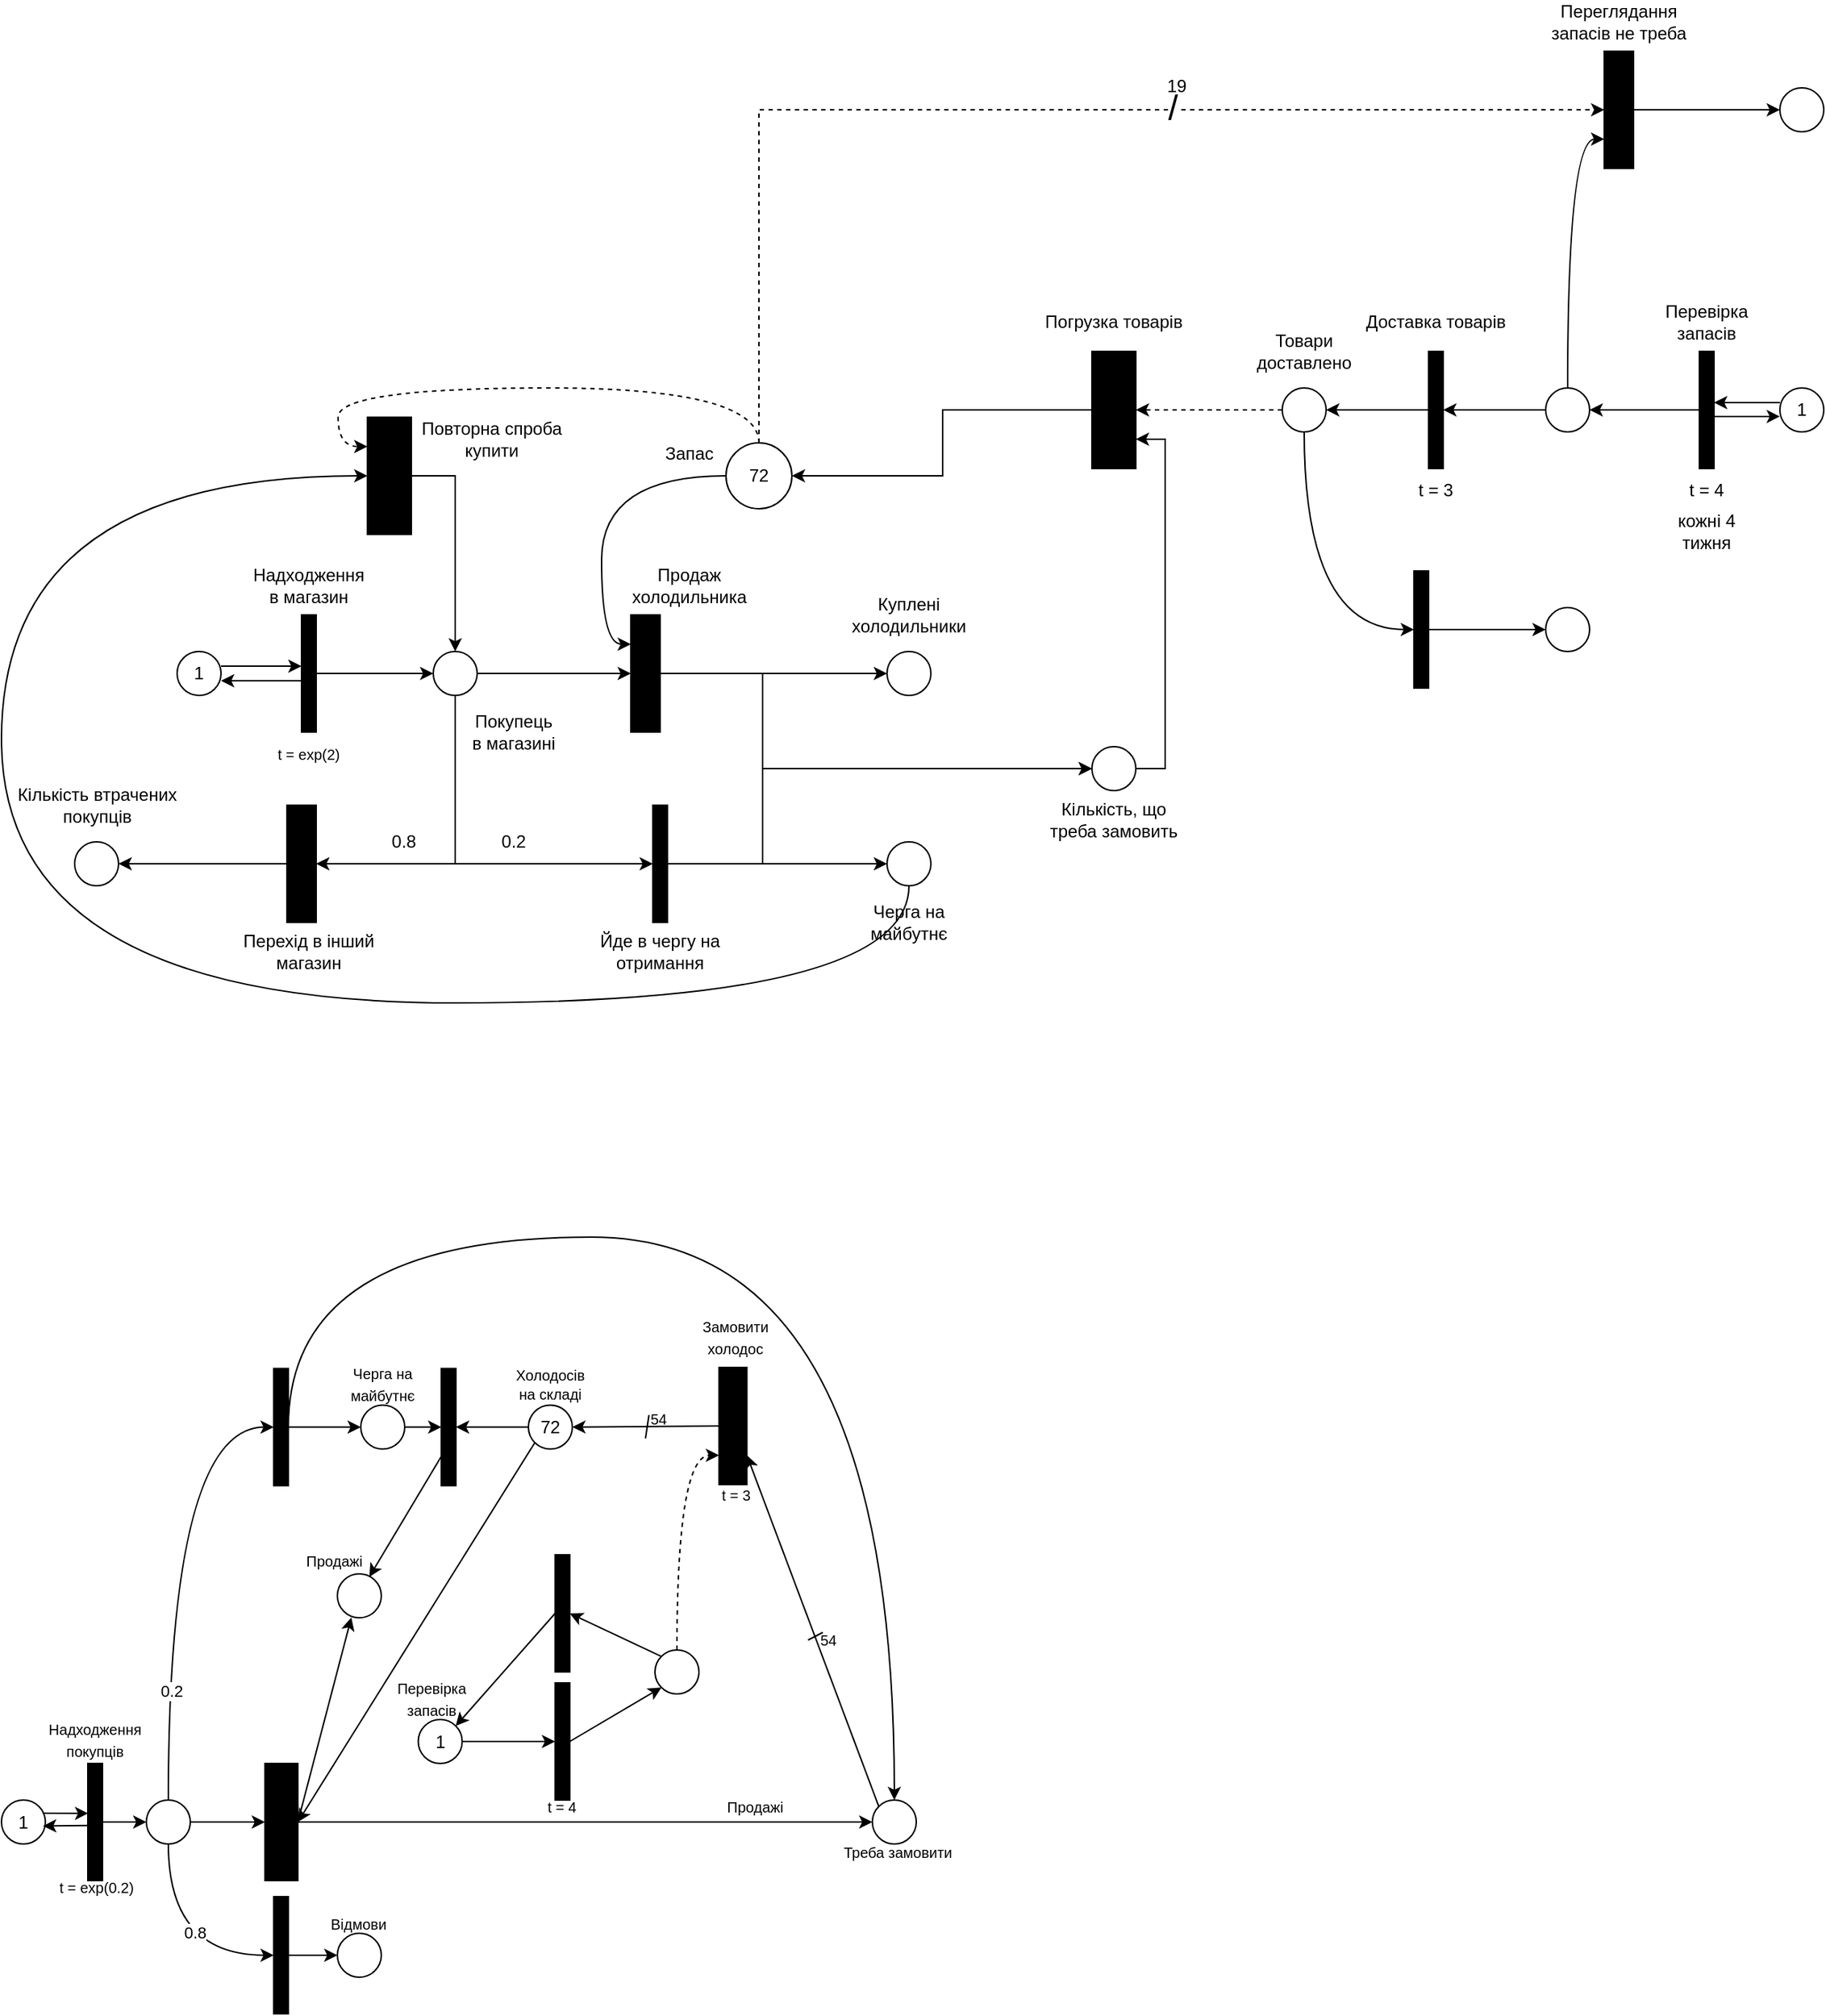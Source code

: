 <mxfile version="22.1.0" type="device">
  <diagram name="Страница — 1" id="exRoIdw4ciyiwvsrpTVW">
    <mxGraphModel dx="1049" dy="555" grid="1" gridSize="10" guides="1" tooltips="1" connect="1" arrows="1" fold="1" page="1" pageScale="1" pageWidth="827" pageHeight="1169" math="0" shadow="0">
      <root>
        <mxCell id="0" />
        <mxCell id="1" parent="0" />
        <mxCell id="06UChs_v124DtHPbf5N7-69" value="" style="ellipse;whiteSpace=wrap;html=1;aspect=fixed;" parent="1" vertex="1">
          <mxGeometry x="90" y="1650" width="30" height="30" as="geometry" />
        </mxCell>
        <mxCell id="06UChs_v124DtHPbf5N7-70" style="edgeStyle=orthogonalEdgeStyle;rounded=0;orthogonalLoop=1;jettySize=auto;html=1;entryX=0.5;entryY=0;entryDx=0;entryDy=0;elbow=vertical;" parent="1" source="06UChs_v124DtHPbf5N7-71" target="06UChs_v124DtHPbf5N7-75" edge="1">
          <mxGeometry relative="1" as="geometry" />
        </mxCell>
        <mxCell id="06UChs_v124DtHPbf5N7-71" value="" style="rounded=0;whiteSpace=wrap;html=1;gradientColor=none;fillStyle=solid;fillColor=#000000;rotation=-90;" parent="1" vertex="1">
          <mxGeometry x="265" y="1385" width="80" height="30" as="geometry" />
        </mxCell>
        <mxCell id="06UChs_v124DtHPbf5N7-72" style="edgeStyle=orthogonalEdgeStyle;rounded=0;orthogonalLoop=1;jettySize=auto;html=1;entryX=0.5;entryY=0;entryDx=0;entryDy=0;elbow=vertical;" parent="1" source="06UChs_v124DtHPbf5N7-75" target="06UChs_v124DtHPbf5N7-85" edge="1">
          <mxGeometry relative="1" as="geometry">
            <Array as="points">
              <mxPoint x="350" y="1665" />
            </Array>
          </mxGeometry>
        </mxCell>
        <mxCell id="06UChs_v124DtHPbf5N7-73" style="edgeStyle=orthogonalEdgeStyle;rounded=0;orthogonalLoop=1;jettySize=auto;html=1;entryX=0.5;entryY=1;entryDx=0;entryDy=0;elbow=vertical;" parent="1" source="06UChs_v124DtHPbf5N7-75" target="06UChs_v124DtHPbf5N7-91" edge="1">
          <mxGeometry relative="1" as="geometry">
            <Array as="points">
              <mxPoint x="350" y="1665" />
            </Array>
          </mxGeometry>
        </mxCell>
        <mxCell id="06UChs_v124DtHPbf5N7-74" style="edgeStyle=orthogonalEdgeStyle;rounded=0;orthogonalLoop=1;jettySize=auto;html=1;entryX=0.5;entryY=0;entryDx=0;entryDy=0;elbow=vertical;" parent="1" source="06UChs_v124DtHPbf5N7-75" target="06UChs_v124DtHPbf5N7-96" edge="1">
          <mxGeometry relative="1" as="geometry" />
        </mxCell>
        <mxCell id="06UChs_v124DtHPbf5N7-75" value="" style="ellipse;whiteSpace=wrap;html=1;aspect=fixed;" parent="1" vertex="1">
          <mxGeometry x="335" y="1520" width="30" height="30" as="geometry" />
        </mxCell>
        <mxCell id="06UChs_v124DtHPbf5N7-76" style="edgeStyle=orthogonalEdgeStyle;rounded=0;orthogonalLoop=1;jettySize=auto;html=1;entryX=0;entryY=0.5;entryDx=0;entryDy=0;elbow=vertical;" parent="1" source="06UChs_v124DtHPbf5N7-78" target="06UChs_v124DtHPbf5N7-75" edge="1">
          <mxGeometry relative="1" as="geometry" />
        </mxCell>
        <mxCell id="06UChs_v124DtHPbf5N7-77" style="edgeStyle=orthogonalEdgeStyle;rounded=0;orthogonalLoop=1;jettySize=auto;html=1;entryX=1;entryY=0.5;entryDx=0;entryDy=0;elbow=vertical;" parent="1" edge="1">
          <mxGeometry relative="1" as="geometry">
            <mxPoint x="245" y="1540" as="sourcePoint" />
            <mxPoint x="190.0" y="1540" as="targetPoint" />
          </mxGeometry>
        </mxCell>
        <mxCell id="06UChs_v124DtHPbf5N7-78" value="" style="rounded=0;whiteSpace=wrap;html=1;gradientColor=none;fillStyle=solid;fillColor=#000000;rotation=90;" parent="1" vertex="1">
          <mxGeometry x="210" y="1530" width="80" height="10" as="geometry" />
        </mxCell>
        <mxCell id="06UChs_v124DtHPbf5N7-79" style="edgeStyle=orthogonalEdgeStyle;rounded=0;orthogonalLoop=1;jettySize=auto;html=1;entryX=0.5;entryY=1;entryDx=0;entryDy=0;elbow=vertical;" parent="1" edge="1">
          <mxGeometry relative="1" as="geometry">
            <mxPoint x="190" y="1530" as="sourcePoint" />
            <mxPoint x="245" y="1530" as="targetPoint" />
          </mxGeometry>
        </mxCell>
        <mxCell id="06UChs_v124DtHPbf5N7-80" value="1" style="ellipse;whiteSpace=wrap;html=1;aspect=fixed;" parent="1" vertex="1">
          <mxGeometry x="160" y="1520" width="30" height="30" as="geometry" />
        </mxCell>
        <mxCell id="06UChs_v124DtHPbf5N7-81" value="&lt;font style=&quot;font-size: 10px;&quot;&gt;t = exp(2)&lt;/font&gt;" style="text;html=1;strokeColor=none;fillColor=none;align=center;verticalAlign=middle;whiteSpace=wrap;rounded=0;" parent="1" vertex="1">
          <mxGeometry x="220" y="1580" width="60" height="20" as="geometry" />
        </mxCell>
        <mxCell id="06UChs_v124DtHPbf5N7-82" value="Надходження в магазин" style="text;html=1;strokeColor=none;fillColor=none;align=center;verticalAlign=middle;whiteSpace=wrap;rounded=0;" parent="1" vertex="1">
          <mxGeometry x="220" y="1460" width="60" height="30" as="geometry" />
        </mxCell>
        <mxCell id="06UChs_v124DtHPbf5N7-83" value="Повторна спроба купити" style="text;html=1;strokeColor=none;fillColor=none;align=center;verticalAlign=middle;whiteSpace=wrap;rounded=0;" parent="1" vertex="1">
          <mxGeometry x="325" y="1360" width="100" height="30" as="geometry" />
        </mxCell>
        <mxCell id="06UChs_v124DtHPbf5N7-84" style="edgeStyle=orthogonalEdgeStyle;rounded=0;orthogonalLoop=1;jettySize=auto;html=1;entryX=1;entryY=0.5;entryDx=0;entryDy=0;elbow=vertical;" parent="1" source="06UChs_v124DtHPbf5N7-85" target="06UChs_v124DtHPbf5N7-69" edge="1">
          <mxGeometry relative="1" as="geometry" />
        </mxCell>
        <mxCell id="06UChs_v124DtHPbf5N7-85" value="" style="rounded=0;whiteSpace=wrap;html=1;gradientColor=none;fillStyle=solid;fillColor=#000000;rotation=90;" parent="1" vertex="1">
          <mxGeometry x="205" y="1655" width="80" height="20" as="geometry" />
        </mxCell>
        <mxCell id="06UChs_v124DtHPbf5N7-86" value="Кількість втрачених покупців" style="text;html=1;strokeColor=none;fillColor=none;align=center;verticalAlign=middle;whiteSpace=wrap;rounded=0;" parent="1" vertex="1">
          <mxGeometry x="47.5" y="1610" width="115" height="30" as="geometry" />
        </mxCell>
        <mxCell id="06UChs_v124DtHPbf5N7-87" value="Перехід в інший магазин" style="text;html=1;strokeColor=none;fillColor=none;align=center;verticalAlign=middle;whiteSpace=wrap;rounded=0;" parent="1" vertex="1">
          <mxGeometry x="200" y="1710" width="100" height="30" as="geometry" />
        </mxCell>
        <mxCell id="06UChs_v124DtHPbf5N7-88" value="0.8" style="text;html=1;strokeColor=none;fillColor=none;align=center;verticalAlign=middle;whiteSpace=wrap;rounded=0;" parent="1" vertex="1">
          <mxGeometry x="285" y="1640" width="60" height="20" as="geometry" />
        </mxCell>
        <mxCell id="06UChs_v124DtHPbf5N7-89" style="edgeStyle=orthogonalEdgeStyle;rounded=0;orthogonalLoop=1;jettySize=auto;html=1;entryX=0;entryY=0.5;entryDx=0;entryDy=0;elbow=vertical;" parent="1" source="06UChs_v124DtHPbf5N7-91" target="06UChs_v124DtHPbf5N7-98" edge="1">
          <mxGeometry relative="1" as="geometry" />
        </mxCell>
        <mxCell id="06UChs_v124DtHPbf5N7-90" style="edgeStyle=orthogonalEdgeStyle;rounded=0;orthogonalLoop=1;jettySize=auto;html=1;entryX=0;entryY=0.5;entryDx=0;entryDy=0;elbow=vertical;" parent="1" source="06UChs_v124DtHPbf5N7-91" target="06UChs_v124DtHPbf5N7-101" edge="1">
          <mxGeometry relative="1" as="geometry">
            <Array as="points">
              <mxPoint x="560" y="1665" />
              <mxPoint x="560" y="1600" />
            </Array>
          </mxGeometry>
        </mxCell>
        <mxCell id="06UChs_v124DtHPbf5N7-91" value="" style="rounded=0;whiteSpace=wrap;html=1;gradientColor=none;fillStyle=solid;fillColor=#000000;rotation=90;" parent="1" vertex="1">
          <mxGeometry x="450" y="1660" width="80" height="10" as="geometry" />
        </mxCell>
        <mxCell id="06UChs_v124DtHPbf5N7-92" value="0.2" style="text;html=1;strokeColor=none;fillColor=none;align=center;verticalAlign=middle;whiteSpace=wrap;rounded=0;" parent="1" vertex="1">
          <mxGeometry x="360" y="1640" width="60" height="20" as="geometry" />
        </mxCell>
        <mxCell id="06UChs_v124DtHPbf5N7-93" value="Покупець в магазині" style="text;html=1;strokeColor=none;fillColor=none;align=center;verticalAlign=middle;whiteSpace=wrap;rounded=0;" parent="1" vertex="1">
          <mxGeometry x="360" y="1560" width="60" height="30" as="geometry" />
        </mxCell>
        <mxCell id="06UChs_v124DtHPbf5N7-94" style="edgeStyle=orthogonalEdgeStyle;rounded=0;orthogonalLoop=1;jettySize=auto;html=1;entryX=0;entryY=0.5;entryDx=0;entryDy=0;elbow=vertical;" parent="1" source="06UChs_v124DtHPbf5N7-96" target="06UChs_v124DtHPbf5N7-99" edge="1">
          <mxGeometry relative="1" as="geometry" />
        </mxCell>
        <mxCell id="06UChs_v124DtHPbf5N7-95" style="edgeStyle=orthogonalEdgeStyle;rounded=0;orthogonalLoop=1;jettySize=auto;html=1;entryX=0;entryY=0.5;entryDx=0;entryDy=0;elbow=vertical;" parent="1" source="06UChs_v124DtHPbf5N7-96" target="06UChs_v124DtHPbf5N7-101" edge="1">
          <mxGeometry relative="1" as="geometry">
            <Array as="points">
              <mxPoint x="560" y="1535" />
              <mxPoint x="560" y="1600" />
            </Array>
          </mxGeometry>
        </mxCell>
        <mxCell id="06UChs_v124DtHPbf5N7-96" value="" style="rounded=0;whiteSpace=wrap;html=1;gradientColor=none;fillStyle=solid;fillColor=#000000;rotation=-90;" parent="1" vertex="1">
          <mxGeometry x="440" y="1525" width="80" height="20" as="geometry" />
        </mxCell>
        <mxCell id="06UChs_v124DtHPbf5N7-97" style="edgeStyle=orthogonalEdgeStyle;rounded=0;orthogonalLoop=1;jettySize=auto;html=1;entryX=0.5;entryY=0;entryDx=0;entryDy=0;elbow=vertical;curved=1;" parent="1" source="06UChs_v124DtHPbf5N7-98" target="06UChs_v124DtHPbf5N7-71" edge="1">
          <mxGeometry relative="1" as="geometry">
            <Array as="points">
              <mxPoint x="660" y="1760" />
              <mxPoint x="40" y="1760" />
              <mxPoint x="40" y="1400" />
            </Array>
          </mxGeometry>
        </mxCell>
        <mxCell id="06UChs_v124DtHPbf5N7-98" value="" style="ellipse;whiteSpace=wrap;html=1;aspect=fixed;" parent="1" vertex="1">
          <mxGeometry x="645" y="1650" width="30" height="30" as="geometry" />
        </mxCell>
        <mxCell id="06UChs_v124DtHPbf5N7-99" value="" style="ellipse;whiteSpace=wrap;html=1;aspect=fixed;" parent="1" vertex="1">
          <mxGeometry x="645" y="1520" width="30" height="30" as="geometry" />
        </mxCell>
        <mxCell id="06UChs_v124DtHPbf5N7-100" style="edgeStyle=orthogonalEdgeStyle;rounded=0;orthogonalLoop=1;jettySize=auto;html=1;entryX=0.25;entryY=1;entryDx=0;entryDy=0;elbow=vertical;" parent="1" edge="1">
          <mxGeometry relative="1" as="geometry">
            <mxPoint x="815" y="1600" as="sourcePoint" />
            <mxPoint x="815" y="1375" as="targetPoint" />
            <Array as="points">
              <mxPoint x="835" y="1600" />
              <mxPoint x="835" y="1375" />
            </Array>
          </mxGeometry>
        </mxCell>
        <mxCell id="06UChs_v124DtHPbf5N7-101" value="" style="ellipse;whiteSpace=wrap;html=1;aspect=fixed;" parent="1" vertex="1">
          <mxGeometry x="785" y="1585" width="30" height="30" as="geometry" />
        </mxCell>
        <mxCell id="06UChs_v124DtHPbf5N7-102" value="Йде в чергу на отримання" style="text;html=1;strokeColor=none;fillColor=none;align=center;verticalAlign=middle;whiteSpace=wrap;rounded=0;" parent="1" vertex="1">
          <mxGeometry x="440" y="1710" width="100" height="30" as="geometry" />
        </mxCell>
        <mxCell id="06UChs_v124DtHPbf5N7-103" value="Черга на майбутнє&lt;br&gt;" style="text;html=1;strokeColor=none;fillColor=none;align=center;verticalAlign=middle;whiteSpace=wrap;rounded=0;" parent="1" vertex="1">
          <mxGeometry x="610" y="1690" width="100" height="30" as="geometry" />
        </mxCell>
        <mxCell id="06UChs_v124DtHPbf5N7-104" value="Куплені&lt;br&gt;холодильники" style="text;html=1;strokeColor=none;fillColor=none;align=center;verticalAlign=middle;whiteSpace=wrap;rounded=0;" parent="1" vertex="1">
          <mxGeometry x="610" y="1480" width="100" height="30" as="geometry" />
        </mxCell>
        <mxCell id="06UChs_v124DtHPbf5N7-105" value="Кількість, що треба замовить" style="text;html=1;strokeColor=none;fillColor=none;align=center;verticalAlign=middle;whiteSpace=wrap;rounded=0;" parent="1" vertex="1">
          <mxGeometry x="750" y="1620" width="100" height="30" as="geometry" />
        </mxCell>
        <mxCell id="06UChs_v124DtHPbf5N7-106" style="edgeStyle=orthogonalEdgeStyle;rounded=0;orthogonalLoop=1;jettySize=auto;html=1;entryX=1;entryY=0.5;entryDx=0;entryDy=0;elbow=vertical;" parent="1" source="06UChs_v124DtHPbf5N7-107" target="06UChs_v124DtHPbf5N7-114" edge="1">
          <mxGeometry relative="1" as="geometry">
            <Array as="points">
              <mxPoint x="683" y="1355" />
              <mxPoint x="683" y="1400" />
            </Array>
          </mxGeometry>
        </mxCell>
        <mxCell id="06UChs_v124DtHPbf5N7-107" value="" style="rounded=0;whiteSpace=wrap;html=1;gradientColor=none;fillStyle=solid;fillColor=#000000;rotation=-90;" parent="1" vertex="1">
          <mxGeometry x="760" y="1340" width="80" height="30" as="geometry" />
        </mxCell>
        <mxCell id="06UChs_v124DtHPbf5N7-108" value="Погрузка товарів" style="text;html=1;strokeColor=none;fillColor=none;align=center;verticalAlign=middle;whiteSpace=wrap;rounded=0;" parent="1" vertex="1">
          <mxGeometry x="750" y="1280" width="100" height="30" as="geometry" />
        </mxCell>
        <mxCell id="06UChs_v124DtHPbf5N7-109" value="Продаж холодильника" style="text;html=1;strokeColor=none;fillColor=none;align=center;verticalAlign=middle;whiteSpace=wrap;rounded=0;" parent="1" vertex="1">
          <mxGeometry x="460" y="1460" width="100" height="30" as="geometry" />
        </mxCell>
        <mxCell id="06UChs_v124DtHPbf5N7-110" style="edgeStyle=orthogonalEdgeStyle;rounded=0;orthogonalLoop=1;jettySize=auto;html=1;entryX=0.75;entryY=0;entryDx=0;entryDy=0;elbow=vertical;curved=1;" parent="1" source="06UChs_v124DtHPbf5N7-114" target="06UChs_v124DtHPbf5N7-96" edge="1">
          <mxGeometry relative="1" as="geometry" />
        </mxCell>
        <mxCell id="06UChs_v124DtHPbf5N7-111" style="edgeStyle=orthogonalEdgeStyle;rounded=0;orthogonalLoop=1;jettySize=auto;html=1;entryX=0.75;entryY=0;entryDx=0;entryDy=0;elbow=vertical;dashed=1;curved=1;" parent="1" source="06UChs_v124DtHPbf5N7-114" target="06UChs_v124DtHPbf5N7-71" edge="1">
          <mxGeometry relative="1" as="geometry">
            <Array as="points">
              <mxPoint x="557" y="1340" />
              <mxPoint x="270" y="1340" />
              <mxPoint x="270" y="1380" />
            </Array>
          </mxGeometry>
        </mxCell>
        <mxCell id="06UChs_v124DtHPbf5N7-112" style="edgeStyle=orthogonalEdgeStyle;rounded=0;orthogonalLoop=1;jettySize=auto;html=1;entryX=0.5;entryY=0;entryDx=0;entryDy=0;elbow=vertical;dashed=1;" parent="1" source="06UChs_v124DtHPbf5N7-114" target="06UChs_v124DtHPbf5N7-138" edge="1">
          <mxGeometry relative="1" as="geometry">
            <Array as="points">
              <mxPoint x="558" y="1150" />
            </Array>
          </mxGeometry>
        </mxCell>
        <mxCell id="06UChs_v124DtHPbf5N7-113" value="&lt;font style=&quot;font-size: 24px;&quot;&gt;/&lt;/font&gt;" style="edgeLabel;html=1;align=center;verticalAlign=middle;resizable=0;points=[];" parent="06UChs_v124DtHPbf5N7-112" vertex="1" connectable="0">
          <mxGeometry x="0.266" y="1" relative="1" as="geometry">
            <mxPoint as="offset" />
          </mxGeometry>
        </mxCell>
        <mxCell id="06UChs_v124DtHPbf5N7-114" value="72" style="ellipse;whiteSpace=wrap;html=1;aspect=fixed;" parent="1" vertex="1">
          <mxGeometry x="535" y="1377.5" width="45" height="45" as="geometry" />
        </mxCell>
        <mxCell id="06UChs_v124DtHPbf5N7-115" value="Запас" style="text;html=1;strokeColor=none;fillColor=none;align=center;verticalAlign=middle;whiteSpace=wrap;rounded=0;" parent="1" vertex="1">
          <mxGeometry x="460" y="1370" width="100" height="30" as="geometry" />
        </mxCell>
        <mxCell id="06UChs_v124DtHPbf5N7-116" style="edgeStyle=orthogonalEdgeStyle;rounded=0;orthogonalLoop=1;jettySize=auto;html=1;entryX=0.5;entryY=1;entryDx=0;entryDy=0;elbow=vertical;dashed=1;" parent="1" source="06UChs_v124DtHPbf5N7-118" target="06UChs_v124DtHPbf5N7-107" edge="1">
          <mxGeometry relative="1" as="geometry" />
        </mxCell>
        <mxCell id="06UChs_v124DtHPbf5N7-117" style="edgeStyle=orthogonalEdgeStyle;rounded=0;orthogonalLoop=1;jettySize=auto;html=1;entryX=0.5;entryY=0;entryDx=0;entryDy=0;elbow=vertical;curved=1;exitX=0.5;exitY=1;exitDx=0;exitDy=0;" parent="1" source="06UChs_v124DtHPbf5N7-118" target="06UChs_v124DtHPbf5N7-121" edge="1">
          <mxGeometry relative="1" as="geometry" />
        </mxCell>
        <mxCell id="06UChs_v124DtHPbf5N7-118" value="" style="ellipse;whiteSpace=wrap;html=1;aspect=fixed;" parent="1" vertex="1">
          <mxGeometry x="915" y="1340" width="30" height="30" as="geometry" />
        </mxCell>
        <mxCell id="06UChs_v124DtHPbf5N7-119" value="Товари доставлено" style="text;html=1;strokeColor=none;fillColor=none;align=center;verticalAlign=middle;whiteSpace=wrap;rounded=0;" parent="1" vertex="1">
          <mxGeometry x="880" y="1300" width="100" height="30" as="geometry" />
        </mxCell>
        <mxCell id="06UChs_v124DtHPbf5N7-120" style="edgeStyle=orthogonalEdgeStyle;rounded=0;orthogonalLoop=1;jettySize=auto;html=1;entryX=0;entryY=0.5;entryDx=0;entryDy=0;elbow=vertical;" parent="1" source="06UChs_v124DtHPbf5N7-121" target="06UChs_v124DtHPbf5N7-126" edge="1">
          <mxGeometry relative="1" as="geometry" />
        </mxCell>
        <mxCell id="06UChs_v124DtHPbf5N7-121" value="" style="rounded=0;whiteSpace=wrap;html=1;gradientColor=none;fillStyle=solid;fillColor=#000000;rotation=-90;" parent="1" vertex="1">
          <mxGeometry x="970" y="1500" width="80" height="10" as="geometry" />
        </mxCell>
        <mxCell id="06UChs_v124DtHPbf5N7-122" style="edgeStyle=orthogonalEdgeStyle;rounded=0;orthogonalLoop=1;jettySize=auto;html=1;entryX=1;entryY=0.5;entryDx=0;entryDy=0;elbow=vertical;" parent="1" source="06UChs_v124DtHPbf5N7-123" target="06UChs_v124DtHPbf5N7-118" edge="1">
          <mxGeometry relative="1" as="geometry" />
        </mxCell>
        <mxCell id="06UChs_v124DtHPbf5N7-123" value="" style="rounded=0;whiteSpace=wrap;html=1;gradientColor=none;fillStyle=solid;fillColor=#000000;rotation=90;" parent="1" vertex="1">
          <mxGeometry x="980" y="1350" width="80" height="10" as="geometry" />
        </mxCell>
        <mxCell id="06UChs_v124DtHPbf5N7-124" value="Доставка товарів" style="text;html=1;strokeColor=none;fillColor=none;align=center;verticalAlign=middle;whiteSpace=wrap;rounded=0;" parent="1" vertex="1">
          <mxGeometry x="970" y="1280" width="100" height="30" as="geometry" />
        </mxCell>
        <mxCell id="06UChs_v124DtHPbf5N7-125" value="t = 3" style="text;html=1;strokeColor=none;fillColor=none;align=center;verticalAlign=middle;whiteSpace=wrap;rounded=0;" parent="1" vertex="1">
          <mxGeometry x="990" y="1400" width="60" height="20" as="geometry" />
        </mxCell>
        <mxCell id="06UChs_v124DtHPbf5N7-126" value="" style="ellipse;whiteSpace=wrap;html=1;aspect=fixed;" parent="1" vertex="1">
          <mxGeometry x="1095" y="1490" width="30" height="30" as="geometry" />
        </mxCell>
        <mxCell id="06UChs_v124DtHPbf5N7-127" style="edgeStyle=orthogonalEdgeStyle;rounded=0;orthogonalLoop=1;jettySize=auto;html=1;entryX=0.5;entryY=0;entryDx=0;entryDy=0;elbow=vertical;" parent="1" source="06UChs_v124DtHPbf5N7-129" target="06UChs_v124DtHPbf5N7-123" edge="1">
          <mxGeometry relative="1" as="geometry" />
        </mxCell>
        <mxCell id="06UChs_v124DtHPbf5N7-128" style="edgeStyle=orthogonalEdgeStyle;rounded=0;orthogonalLoop=1;jettySize=auto;html=1;entryX=0.25;entryY=0;entryDx=0;entryDy=0;elbow=vertical;curved=1;exitX=0.5;exitY=0;exitDx=0;exitDy=0;" parent="1" source="06UChs_v124DtHPbf5N7-129" target="06UChs_v124DtHPbf5N7-138" edge="1">
          <mxGeometry relative="1" as="geometry" />
        </mxCell>
        <mxCell id="06UChs_v124DtHPbf5N7-129" value="" style="ellipse;whiteSpace=wrap;html=1;aspect=fixed;" parent="1" vertex="1">
          <mxGeometry x="1095" y="1340" width="30" height="30" as="geometry" />
        </mxCell>
        <mxCell id="06UChs_v124DtHPbf5N7-130" style="edgeStyle=orthogonalEdgeStyle;rounded=0;orthogonalLoop=1;jettySize=auto;html=1;entryX=1;entryY=0.5;entryDx=0;entryDy=0;elbow=vertical;" parent="1" source="06UChs_v124DtHPbf5N7-132" target="06UChs_v124DtHPbf5N7-129" edge="1">
          <mxGeometry relative="1" as="geometry" />
        </mxCell>
        <mxCell id="06UChs_v124DtHPbf5N7-131" style="edgeStyle=orthogonalEdgeStyle;rounded=0;orthogonalLoop=1;jettySize=auto;html=1;entryX=0;entryY=0.5;entryDx=0;entryDy=0;elbow=vertical;" parent="1" edge="1">
          <mxGeometry relative="1" as="geometry">
            <mxPoint x="1210.0" y="1359.46" as="sourcePoint" />
            <mxPoint x="1255.0" y="1359.46" as="targetPoint" />
          </mxGeometry>
        </mxCell>
        <mxCell id="06UChs_v124DtHPbf5N7-132" value="" style="rounded=0;whiteSpace=wrap;html=1;gradientColor=none;fillStyle=solid;fillColor=#000000;rotation=90;" parent="1" vertex="1">
          <mxGeometry x="1165" y="1350" width="80" height="10" as="geometry" />
        </mxCell>
        <mxCell id="06UChs_v124DtHPbf5N7-133" value="t = 4" style="text;html=1;strokeColor=none;fillColor=none;align=center;verticalAlign=middle;whiteSpace=wrap;rounded=0;" parent="1" vertex="1">
          <mxGeometry x="1175" y="1400" width="60" height="20" as="geometry" />
        </mxCell>
        <mxCell id="06UChs_v124DtHPbf5N7-134" value="Перевірка запасів" style="text;html=1;strokeColor=none;fillColor=none;align=center;verticalAlign=middle;whiteSpace=wrap;rounded=0;" parent="1" vertex="1">
          <mxGeometry x="1155" y="1280" width="100" height="30" as="geometry" />
        </mxCell>
        <mxCell id="06UChs_v124DtHPbf5N7-135" style="edgeStyle=orthogonalEdgeStyle;rounded=0;orthogonalLoop=1;jettySize=auto;html=1;entryX=0.5;entryY=0;entryDx=0;entryDy=0;elbow=vertical;" parent="1" edge="1">
          <mxGeometry relative="1" as="geometry">
            <mxPoint x="1255.0" y="1350" as="sourcePoint" />
            <mxPoint x="1210.0" y="1350" as="targetPoint" />
          </mxGeometry>
        </mxCell>
        <mxCell id="06UChs_v124DtHPbf5N7-136" value="1" style="ellipse;whiteSpace=wrap;html=1;aspect=fixed;" parent="1" vertex="1">
          <mxGeometry x="1255" y="1340" width="30" height="30" as="geometry" />
        </mxCell>
        <mxCell id="06UChs_v124DtHPbf5N7-137" style="edgeStyle=orthogonalEdgeStyle;rounded=0;orthogonalLoop=1;jettySize=auto;html=1;entryX=0;entryY=0.5;entryDx=0;entryDy=0;elbow=vertical;" parent="1" source="06UChs_v124DtHPbf5N7-138" target="06UChs_v124DtHPbf5N7-139" edge="1">
          <mxGeometry relative="1" as="geometry" />
        </mxCell>
        <mxCell id="06UChs_v124DtHPbf5N7-138" value="" style="rounded=0;whiteSpace=wrap;html=1;gradientColor=none;fillStyle=solid;fillColor=#000000;rotation=-90;" parent="1" vertex="1">
          <mxGeometry x="1105" y="1140" width="80" height="20" as="geometry" />
        </mxCell>
        <mxCell id="06UChs_v124DtHPbf5N7-139" value="" style="ellipse;whiteSpace=wrap;html=1;aspect=fixed;" parent="1" vertex="1">
          <mxGeometry x="1255" y="1135" width="30" height="30" as="geometry" />
        </mxCell>
        <mxCell id="06UChs_v124DtHPbf5N7-140" value="Переглядання запасів не треба" style="text;html=1;strokeColor=none;fillColor=none;align=center;verticalAlign=middle;whiteSpace=wrap;rounded=0;" parent="1" vertex="1">
          <mxGeometry x="1095" y="1075" width="100" height="30" as="geometry" />
        </mxCell>
        <mxCell id="06UChs_v124DtHPbf5N7-141" value="19" style="text;html=1;strokeColor=none;fillColor=none;align=center;verticalAlign=middle;whiteSpace=wrap;rounded=0;" parent="1" vertex="1">
          <mxGeometry x="793" y="1119" width="100" height="30" as="geometry" />
        </mxCell>
        <mxCell id="06UChs_v124DtHPbf5N7-142" value="кожні 4 тижня" style="text;html=1;strokeColor=none;fillColor=none;align=center;verticalAlign=middle;whiteSpace=wrap;rounded=0;" parent="1" vertex="1">
          <mxGeometry x="1175" y="1427.5" width="60" height="20" as="geometry" />
        </mxCell>
        <mxCell id="06UChs_v124DtHPbf5N7-191" style="edgeStyle=orthogonalEdgeStyle;rounded=0;orthogonalLoop=1;jettySize=auto;html=1;entryX=0.75;entryY=0;entryDx=0;entryDy=0;elbow=vertical;" parent="1" edge="1">
          <mxGeometry relative="1" as="geometry">
            <mxPoint x="420" y="2080" as="targetPoint" />
          </mxGeometry>
        </mxCell>
        <mxCell id="06UChs_v124DtHPbf5N7-333" value="" style="rounded=0;whiteSpace=wrap;html=1;gradientColor=none;fillStyle=solid;fillColor=#000000;rotation=90;" parent="1" vertex="1">
          <mxGeometry x="64" y="2314.5" width="80" height="10" as="geometry" />
        </mxCell>
        <mxCell id="06UChs_v124DtHPbf5N7-335" value="1" style="ellipse;whiteSpace=wrap;html=1;aspect=fixed;" parent="1" vertex="1">
          <mxGeometry x="40" y="2304.5" width="30" height="30" as="geometry" />
        </mxCell>
        <mxCell id="06UChs_v124DtHPbf5N7-336" value="&lt;font style=&quot;font-size: 10px;&quot;&gt;t = exp(0.2)&lt;/font&gt;" style="text;html=1;strokeColor=none;fillColor=none;align=center;verticalAlign=middle;whiteSpace=wrap;rounded=0;" parent="1" vertex="1">
          <mxGeometry x="75" y="2353.5" width="60" height="20" as="geometry" />
        </mxCell>
        <mxCell id="06UChs_v124DtHPbf5N7-337" value="&lt;font style=&quot;font-size: 10px;&quot;&gt;Надходження покупців&lt;/font&gt;" style="text;html=1;strokeColor=none;fillColor=none;align=center;verticalAlign=middle;whiteSpace=wrap;rounded=0;" parent="1" vertex="1">
          <mxGeometry x="74" y="2247.5" width="60" height="30" as="geometry" />
        </mxCell>
        <mxCell id="06UChs_v124DtHPbf5N7-338" style="rounded=0;orthogonalLoop=1;jettySize=auto;html=1;exitX=0.5;exitY=1;exitDx=0;exitDy=0;entryX=0.5;entryY=1;entryDx=0;entryDy=0;edgeStyle=orthogonalEdgeStyle;curved=1;" parent="1" source="06UChs_v124DtHPbf5N7-343" target="06UChs_v124DtHPbf5N7-348" edge="1">
          <mxGeometry relative="1" as="geometry" />
        </mxCell>
        <mxCell id="06UChs_v124DtHPbf5N7-389" value="0.8" style="edgeLabel;html=1;align=center;verticalAlign=middle;resizable=0;points=[];" parent="06UChs_v124DtHPbf5N7-338" vertex="1" connectable="0">
          <mxGeometry x="0.27" y="16" relative="1" as="geometry">
            <mxPoint as="offset" />
          </mxGeometry>
        </mxCell>
        <mxCell id="06UChs_v124DtHPbf5N7-340" style="edgeStyle=orthogonalEdgeStyle;rounded=0;orthogonalLoop=1;jettySize=auto;html=1;exitX=1;exitY=0.5;exitDx=0;exitDy=0;entryX=0.5;entryY=1;entryDx=0;entryDy=0;curved=1;" parent="1" source="06UChs_v124DtHPbf5N7-343" target="06UChs_v124DtHPbf5N7-346" edge="1">
          <mxGeometry relative="1" as="geometry" />
        </mxCell>
        <mxCell id="06UChs_v124DtHPbf5N7-341" style="edgeStyle=orthogonalEdgeStyle;rounded=0;orthogonalLoop=1;jettySize=auto;html=1;exitX=0.5;exitY=0;exitDx=0;exitDy=0;entryX=0.5;entryY=1;entryDx=0;entryDy=0;curved=1;" parent="1" source="06UChs_v124DtHPbf5N7-343" target="06UChs_v124DtHPbf5N7-351" edge="1">
          <mxGeometry relative="1" as="geometry" />
        </mxCell>
        <mxCell id="06UChs_v124DtHPbf5N7-342" value="0.2" style="edgeLabel;html=1;align=center;verticalAlign=middle;resizable=0;points=[];" parent="06UChs_v124DtHPbf5N7-341" vertex="1" connectable="0">
          <mxGeometry x="-0.544" y="-2" relative="1" as="geometry">
            <mxPoint as="offset" />
          </mxGeometry>
        </mxCell>
        <mxCell id="06UChs_v124DtHPbf5N7-344" style="rounded=0;orthogonalLoop=1;jettySize=auto;html=1;exitX=0.5;exitY=0;exitDx=0;exitDy=0;entryX=0.318;entryY=0.993;entryDx=0;entryDy=0;entryPerimeter=0;" parent="1" source="06UChs_v124DtHPbf5N7-346" target="06UChs_v124DtHPbf5N7-354" edge="1">
          <mxGeometry relative="1" as="geometry" />
        </mxCell>
        <mxCell id="06UChs_v124DtHPbf5N7-345" style="edgeStyle=orthogonalEdgeStyle;rounded=0;orthogonalLoop=1;jettySize=auto;html=1;exitX=0.5;exitY=0;exitDx=0;exitDy=0;entryX=0;entryY=0.5;entryDx=0;entryDy=0;" parent="1" source="06UChs_v124DtHPbf5N7-346" target="06UChs_v124DtHPbf5N7-359" edge="1">
          <mxGeometry relative="1" as="geometry" />
        </mxCell>
        <mxCell id="06UChs_v124DtHPbf5N7-346" value="" style="rounded=0;whiteSpace=wrap;html=1;gradientColor=none;fillStyle=solid;fillColor=#000000;rotation=90;" parent="1" vertex="1">
          <mxGeometry x="191.25" y="2308.25" width="80" height="22.5" as="geometry" />
        </mxCell>
        <mxCell id="06UChs_v124DtHPbf5N7-347" style="edgeStyle=orthogonalEdgeStyle;rounded=0;orthogonalLoop=1;jettySize=auto;html=1;exitX=0.5;exitY=0;exitDx=0;exitDy=0;entryX=0;entryY=0.5;entryDx=0;entryDy=0;" parent="1" source="06UChs_v124DtHPbf5N7-348" target="06UChs_v124DtHPbf5N7-355" edge="1">
          <mxGeometry relative="1" as="geometry" />
        </mxCell>
        <mxCell id="06UChs_v124DtHPbf5N7-348" value="" style="rounded=0;whiteSpace=wrap;html=1;gradientColor=none;fillStyle=solid;fillColor=#000000;rotation=90;" parent="1" vertex="1">
          <mxGeometry x="191" y="2405.5" width="80" height="10" as="geometry" />
        </mxCell>
        <mxCell id="06UChs_v124DtHPbf5N7-349" style="rounded=0;orthogonalLoop=1;jettySize=auto;html=1;entryX=0;entryY=0.5;entryDx=0;entryDy=0;exitX=0.5;exitY=0;exitDx=0;exitDy=0;" parent="1" source="06UChs_v124DtHPbf5N7-351" target="06UChs_v124DtHPbf5N7-353" edge="1">
          <mxGeometry relative="1" as="geometry">
            <mxPoint x="335" y="2040" as="sourcePoint" />
          </mxGeometry>
        </mxCell>
        <mxCell id="06UChs_v124DtHPbf5N7-388" style="edgeStyle=orthogonalEdgeStyle;rounded=0;orthogonalLoop=1;jettySize=auto;html=1;exitX=0.5;exitY=0;exitDx=0;exitDy=0;entryX=0.5;entryY=0;entryDx=0;entryDy=0;curved=1;" parent="1" source="06UChs_v124DtHPbf5N7-351" target="06UChs_v124DtHPbf5N7-359" edge="1">
          <mxGeometry relative="1" as="geometry">
            <Array as="points">
              <mxPoint x="236" y="1920" />
              <mxPoint x="650" y="1920" />
            </Array>
          </mxGeometry>
        </mxCell>
        <mxCell id="06UChs_v124DtHPbf5N7-351" value="" style="rounded=0;whiteSpace=wrap;html=1;gradientColor=none;fillStyle=solid;fillColor=#000000;rotation=90;" parent="1" vertex="1">
          <mxGeometry x="191" y="2044.75" width="80" height="10" as="geometry" />
        </mxCell>
        <mxCell id="06UChs_v124DtHPbf5N7-352" style="edgeStyle=orthogonalEdgeStyle;rounded=0;orthogonalLoop=1;jettySize=auto;html=1;exitX=1;exitY=0.5;exitDx=0;exitDy=0;entryX=0.5;entryY=1;entryDx=0;entryDy=0;" parent="1" source="06UChs_v124DtHPbf5N7-353" target="06UChs_v124DtHPbf5N7-363" edge="1">
          <mxGeometry relative="1" as="geometry" />
        </mxCell>
        <mxCell id="06UChs_v124DtHPbf5N7-353" value="" style="ellipse;whiteSpace=wrap;html=1;aspect=fixed;" parent="1" vertex="1">
          <mxGeometry x="285.5" y="2034.75" width="30" height="30" as="geometry" />
        </mxCell>
        <mxCell id="06UChs_v124DtHPbf5N7-354" value="" style="ellipse;whiteSpace=wrap;html=1;aspect=fixed;" parent="1" vertex="1">
          <mxGeometry x="269.5" y="2150" width="30" height="30" as="geometry" />
        </mxCell>
        <mxCell id="06UChs_v124DtHPbf5N7-355" value="" style="ellipse;whiteSpace=wrap;html=1;aspect=fixed;" parent="1" vertex="1">
          <mxGeometry x="269.5" y="2395.5" width="30" height="30" as="geometry" />
        </mxCell>
        <mxCell id="06UChs_v124DtHPbf5N7-356" value="&lt;font style=&quot;font-size: 10px;&quot;&gt;Відмови&lt;/font&gt;" style="text;html=1;strokeColor=none;fillColor=none;align=center;verticalAlign=middle;whiteSpace=wrap;rounded=0;" parent="1" vertex="1">
          <mxGeometry x="254" y="2373.5" width="60" height="30" as="geometry" />
        </mxCell>
        <mxCell id="06UChs_v124DtHPbf5N7-357" value="&lt;font style=&quot;font-size: 10px;&quot;&gt;Черга на майбутнє&lt;/font&gt;" style="text;html=1;strokeColor=none;fillColor=none;align=center;verticalAlign=middle;whiteSpace=wrap;rounded=0;" parent="1" vertex="1">
          <mxGeometry x="274" y="2004.75" width="53" height="30" as="geometry" />
        </mxCell>
        <mxCell id="06UChs_v124DtHPbf5N7-358" style="rounded=0;orthogonalLoop=1;jettySize=auto;html=1;exitX=0;exitY=0;exitDx=0;exitDy=0;entryX=0.75;entryY=0;entryDx=0;entryDy=0;" parent="1" source="06UChs_v124DtHPbf5N7-359" target="06UChs_v124DtHPbf5N7-380" edge="1">
          <mxGeometry relative="1" as="geometry" />
        </mxCell>
        <mxCell id="06UChs_v124DtHPbf5N7-359" value="" style="ellipse;whiteSpace=wrap;html=1;aspect=fixed;" parent="1" vertex="1">
          <mxGeometry x="635" y="2304.5" width="30" height="30" as="geometry" />
        </mxCell>
        <mxCell id="06UChs_v124DtHPbf5N7-360" value="&lt;font style=&quot;font-size: 10px;&quot;&gt;Треба замовити&lt;/font&gt;" style="text;html=1;strokeColor=none;fillColor=none;align=center;verticalAlign=middle;whiteSpace=wrap;rounded=0;" parent="1" vertex="1">
          <mxGeometry x="610" y="2324.5" width="85" height="30" as="geometry" />
        </mxCell>
        <mxCell id="06UChs_v124DtHPbf5N7-361" value="&lt;font style=&quot;font-size: 10px;&quot;&gt;Продажі&lt;/font&gt;" style="text;html=1;strokeColor=none;fillColor=none;align=center;verticalAlign=middle;whiteSpace=wrap;rounded=0;rotation=0;" parent="1" vertex="1">
          <mxGeometry x="525" y="2294" width="60" height="30" as="geometry" />
        </mxCell>
        <mxCell id="06UChs_v124DtHPbf5N7-362" style="rounded=0;orthogonalLoop=1;jettySize=auto;html=1;exitX=0.75;exitY=1;exitDx=0;exitDy=0;entryX=0.727;entryY=0.069;entryDx=0;entryDy=0;entryPerimeter=0;" parent="1" source="06UChs_v124DtHPbf5N7-363" target="06UChs_v124DtHPbf5N7-354" edge="1">
          <mxGeometry relative="1" as="geometry" />
        </mxCell>
        <mxCell id="06UChs_v124DtHPbf5N7-363" value="" style="rounded=0;whiteSpace=wrap;html=1;gradientColor=none;fillStyle=solid;fillColor=#000000;rotation=90;" parent="1" vertex="1">
          <mxGeometry x="305.5" y="2044.75" width="80" height="10" as="geometry" />
        </mxCell>
        <mxCell id="06UChs_v124DtHPbf5N7-364" style="rounded=0;orthogonalLoop=1;jettySize=auto;html=1;exitX=0;exitY=1;exitDx=0;exitDy=0;entryX=0.5;entryY=0;entryDx=0;entryDy=0;" parent="1" source="06UChs_v124DtHPbf5N7-366" target="06UChs_v124DtHPbf5N7-346" edge="1">
          <mxGeometry relative="1" as="geometry" />
        </mxCell>
        <mxCell id="06UChs_v124DtHPbf5N7-365" style="rounded=0;orthogonalLoop=1;jettySize=auto;html=1;exitX=0;exitY=0.5;exitDx=0;exitDy=0;entryX=0.5;entryY=0;entryDx=0;entryDy=0;" parent="1" source="06UChs_v124DtHPbf5N7-366" target="06UChs_v124DtHPbf5N7-363" edge="1">
          <mxGeometry relative="1" as="geometry" />
        </mxCell>
        <mxCell id="06UChs_v124DtHPbf5N7-366" value="72" style="ellipse;whiteSpace=wrap;html=1;aspect=fixed;" parent="1" vertex="1">
          <mxGeometry x="400" y="2034.75" width="30" height="30" as="geometry" />
        </mxCell>
        <mxCell id="06UChs_v124DtHPbf5N7-367" value="&lt;div style=&quot;&quot;&gt;&lt;span style=&quot;font-size: 10px; background-color: initial;&quot;&gt;Холодосів&lt;/span&gt;&lt;/div&gt;&lt;font style=&quot;font-size: 10px;&quot;&gt;&lt;div style=&quot;&quot;&gt;&lt;span style=&quot;background-color: initial;&quot;&gt;на складі&lt;/span&gt;&lt;/div&gt;&lt;/font&gt;" style="text;html=1;strokeColor=none;fillColor=none;align=center;verticalAlign=middle;whiteSpace=wrap;rounded=0;" parent="1" vertex="1">
          <mxGeometry x="388.25" y="2004.75" width="53.5" height="30" as="geometry" />
        </mxCell>
        <mxCell id="06UChs_v124DtHPbf5N7-375" style="rounded=0;orthogonalLoop=1;jettySize=auto;html=1;exitX=0.5;exitY=0;exitDx=0;exitDy=0;entryX=0.75;entryY=1;entryDx=0;entryDy=0;strokeColor=default;dashed=1;edgeStyle=orthogonalEdgeStyle;curved=1;" parent="1" source="06UChs_v124DtHPbf5N7-376" target="06UChs_v124DtHPbf5N7-380" edge="1">
          <mxGeometry relative="1" as="geometry" />
        </mxCell>
        <mxCell id="06UChs_v124DtHPbf5N7-379" style="rounded=0;orthogonalLoop=1;jettySize=auto;html=1;exitX=0.5;exitY=1;exitDx=0;exitDy=0;entryX=1;entryY=0.5;entryDx=0;entryDy=0;" parent="1" source="06UChs_v124DtHPbf5N7-380" target="06UChs_v124DtHPbf5N7-366" edge="1">
          <mxGeometry relative="1" as="geometry" />
        </mxCell>
        <mxCell id="06UChs_v124DtHPbf5N7-380" value="" style="rounded=0;whiteSpace=wrap;html=1;gradientColor=none;fillStyle=solid;fillColor=#000000;rotation=90;" parent="1" vertex="1">
          <mxGeometry x="499.75" y="2039.5" width="80" height="19" as="geometry" />
        </mxCell>
        <mxCell id="06UChs_v124DtHPbf5N7-381" value="&lt;font style=&quot;font-size: 10px;&quot;&gt;t = 3&lt;/font&gt;" style="text;html=1;strokeColor=none;fillColor=none;align=center;verticalAlign=middle;whiteSpace=wrap;rounded=0;" parent="1" vertex="1">
          <mxGeometry x="511.75" y="2086" width="60" height="20" as="geometry" />
        </mxCell>
        <mxCell id="06UChs_v124DtHPbf5N7-382" value="&lt;font style=&quot;font-size: 10px;&quot;&gt;Замовити холодос&lt;/font&gt;" style="text;html=1;strokeColor=none;fillColor=none;align=center;verticalAlign=middle;whiteSpace=wrap;rounded=0;" parent="1" vertex="1">
          <mxGeometry x="499.25" y="1973" width="85" height="30" as="geometry" />
        </mxCell>
        <mxCell id="06UChs_v124DtHPbf5N7-383" value="" style="endArrow=classic;html=1;rounded=0;exitX=0.942;exitY=0.302;exitDx=0;exitDy=0;exitPerimeter=0;entryX=0.426;entryY=0.974;entryDx=0;entryDy=0;entryPerimeter=0;" parent="1" source="06UChs_v124DtHPbf5N7-335" target="06UChs_v124DtHPbf5N7-333" edge="1">
          <mxGeometry width="50" height="50" relative="1" as="geometry">
            <mxPoint x="105" y="2370" as="sourcePoint" />
            <mxPoint x="155" y="2320" as="targetPoint" />
          </mxGeometry>
        </mxCell>
        <mxCell id="06UChs_v124DtHPbf5N7-384" value="" style="endArrow=classic;html=1;rounded=0;entryX=0.948;entryY=0.591;entryDx=0;entryDy=0;entryPerimeter=0;exitX=0.529;exitY=0.974;exitDx=0;exitDy=0;exitPerimeter=0;" parent="1" source="06UChs_v124DtHPbf5N7-333" target="06UChs_v124DtHPbf5N7-335" edge="1">
          <mxGeometry width="50" height="50" relative="1" as="geometry">
            <mxPoint x="125" y="2322" as="sourcePoint" />
            <mxPoint x="135" y="2340" as="targetPoint" />
          </mxGeometry>
        </mxCell>
        <mxCell id="06UChs_v124DtHPbf5N7-385" value="" style="edgeStyle=orthogonalEdgeStyle;rounded=0;orthogonalLoop=1;jettySize=auto;html=1;entryX=0;entryY=0.5;entryDx=0;entryDy=0;elbow=vertical;" parent="1" source="06UChs_v124DtHPbf5N7-333" target="06UChs_v124DtHPbf5N7-343" edge="1">
          <mxGeometry relative="1" as="geometry">
            <mxPoint x="220" y="2319.5" as="targetPoint" />
            <mxPoint x="109" y="2319" as="sourcePoint" />
          </mxGeometry>
        </mxCell>
        <mxCell id="06UChs_v124DtHPbf5N7-343" value="" style="ellipse;whiteSpace=wrap;html=1;aspect=fixed;" parent="1" vertex="1">
          <mxGeometry x="139" y="2304.5" width="30" height="30" as="geometry" />
        </mxCell>
        <mxCell id="06UChs_v124DtHPbf5N7-386" value="" style="group" parent="1" vertex="1" connectable="0">
          <mxGeometry x="304" y="2137" width="212.5" height="182" as="geometry" />
        </mxCell>
        <mxCell id="06UChs_v124DtHPbf5N7-369" value="1" style="ellipse;whiteSpace=wrap;html=1;aspect=fixed;" parent="06UChs_v124DtHPbf5N7-386" vertex="1">
          <mxGeometry x="20.75" y="112.5" width="30" height="30" as="geometry" />
        </mxCell>
        <mxCell id="06UChs_v124DtHPbf5N7-370" value="&lt;font style=&quot;font-size: 10px;&quot;&gt;Перевірка запасів&lt;/font&gt;" style="text;html=1;strokeColor=none;fillColor=none;align=center;verticalAlign=middle;whiteSpace=wrap;rounded=0;" parent="06UChs_v124DtHPbf5N7-386" vertex="1">
          <mxGeometry y="82.5" width="60" height="30" as="geometry" />
        </mxCell>
        <mxCell id="06UChs_v124DtHPbf5N7-372" value="" style="rounded=0;whiteSpace=wrap;html=1;gradientColor=none;fillStyle=solid;fillColor=#000000;rotation=90;" parent="06UChs_v124DtHPbf5N7-386" vertex="1">
          <mxGeometry x="79.25" y="122.5" width="80" height="10" as="geometry" />
        </mxCell>
        <mxCell id="06UChs_v124DtHPbf5N7-368" style="edgeStyle=orthogonalEdgeStyle;rounded=0;orthogonalLoop=1;jettySize=auto;html=1;exitX=1;exitY=0.5;exitDx=0;exitDy=0;entryX=0.5;entryY=1;entryDx=0;entryDy=0;" parent="06UChs_v124DtHPbf5N7-386" source="06UChs_v124DtHPbf5N7-369" target="06UChs_v124DtHPbf5N7-372" edge="1">
          <mxGeometry relative="1" as="geometry" />
        </mxCell>
        <mxCell id="06UChs_v124DtHPbf5N7-373" value="&lt;font style=&quot;font-size: 10px;&quot;&gt;t = 4&lt;/font&gt;" style="text;html=1;strokeColor=none;fillColor=none;align=center;verticalAlign=middle;whiteSpace=wrap;rounded=0;" parent="06UChs_v124DtHPbf5N7-386" vertex="1">
          <mxGeometry x="89.25" y="162" width="60" height="20" as="geometry" />
        </mxCell>
        <mxCell id="06UChs_v124DtHPbf5N7-376" value="" style="ellipse;whiteSpace=wrap;html=1;aspect=fixed;" parent="06UChs_v124DtHPbf5N7-386" vertex="1">
          <mxGeometry x="182.5" y="65" width="30" height="30" as="geometry" />
        </mxCell>
        <mxCell id="06UChs_v124DtHPbf5N7-371" style="rounded=0;orthogonalLoop=1;jettySize=auto;html=1;exitX=0.5;exitY=0;exitDx=0;exitDy=0;entryX=0;entryY=1;entryDx=0;entryDy=0;" parent="06UChs_v124DtHPbf5N7-386" source="06UChs_v124DtHPbf5N7-372" target="06UChs_v124DtHPbf5N7-376" edge="1">
          <mxGeometry relative="1" as="geometry" />
        </mxCell>
        <mxCell id="06UChs_v124DtHPbf5N7-377" style="rounded=0;orthogonalLoop=1;jettySize=auto;html=1;exitX=0.5;exitY=1;exitDx=0;exitDy=0;entryX=1;entryY=0;entryDx=0;entryDy=0;" parent="06UChs_v124DtHPbf5N7-386" source="06UChs_v124DtHPbf5N7-378" target="06UChs_v124DtHPbf5N7-369" edge="1">
          <mxGeometry relative="1" as="geometry" />
        </mxCell>
        <mxCell id="06UChs_v124DtHPbf5N7-378" value="" style="rounded=0;whiteSpace=wrap;html=1;gradientColor=none;fillStyle=solid;fillColor=#000000;rotation=90;" parent="06UChs_v124DtHPbf5N7-386" vertex="1">
          <mxGeometry x="79.25" y="35" width="80" height="10" as="geometry" />
        </mxCell>
        <mxCell id="06UChs_v124DtHPbf5N7-374" style="rounded=0;orthogonalLoop=1;jettySize=auto;html=1;exitX=0;exitY=0;exitDx=0;exitDy=0;entryX=0.5;entryY=0;entryDx=0;entryDy=0;" parent="06UChs_v124DtHPbf5N7-386" source="06UChs_v124DtHPbf5N7-376" target="06UChs_v124DtHPbf5N7-378" edge="1">
          <mxGeometry relative="1" as="geometry" />
        </mxCell>
        <mxCell id="06UChs_v124DtHPbf5N7-395" value="" style="endArrow=none;html=1;rounded=0;" parent="1" edge="1">
          <mxGeometry width="50" height="50" relative="1" as="geometry">
            <mxPoint x="601.138" y="2190" as="sourcePoint" />
            <mxPoint x="591" y="2195.25" as="targetPoint" />
          </mxGeometry>
        </mxCell>
        <mxCell id="06UChs_v124DtHPbf5N7-396" value="&lt;font style=&quot;font-size: 10px;&quot;&gt;54&lt;/font&gt;" style="text;html=1;strokeColor=none;fillColor=none;align=center;verticalAlign=middle;whiteSpace=wrap;rounded=0;" parent="1" vertex="1">
          <mxGeometry x="575" y="2180" width="60" height="30" as="geometry" />
        </mxCell>
        <mxCell id="06UChs_v124DtHPbf5N7-398" value="&lt;font style=&quot;font-size: 10px;&quot;&gt;Продажі&lt;/font&gt;" style="text;html=1;strokeColor=none;fillColor=none;align=center;verticalAlign=middle;whiteSpace=wrap;rounded=0;" parent="1" vertex="1">
          <mxGeometry x="241" y="2126" width="53" height="30" as="geometry" />
        </mxCell>
        <mxCell id="06UChs_v124DtHPbf5N7-401" value="" style="endArrow=none;html=1;rounded=0;" parent="1" edge="1">
          <mxGeometry width="50" height="50" relative="1" as="geometry">
            <mxPoint x="482.36" y="2041.5" as="sourcePoint" />
            <mxPoint x="479.998" y="2057.5" as="targetPoint" />
          </mxGeometry>
        </mxCell>
        <mxCell id="06UChs_v124DtHPbf5N7-402" value="&lt;font style=&quot;font-size: 10px;&quot;&gt;54&lt;/font&gt;" style="text;html=1;strokeColor=none;fillColor=none;align=center;verticalAlign=middle;whiteSpace=wrap;rounded=0;" parent="1" vertex="1">
          <mxGeometry x="482" y="2039.5" width="13.5" height="8.5" as="geometry" />
        </mxCell>
      </root>
    </mxGraphModel>
  </diagram>
</mxfile>

